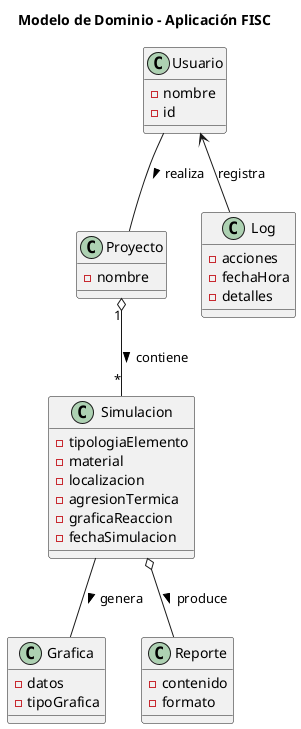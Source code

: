 @startuml
title Modelo de Dominio - Aplicación FISC

class Usuario {
    - nombre
    - id
}

class Proyecto {
    - nombre
}

class Simulacion {
    - tipologiaElemento
    - material
    - localizacion
    - agresionTermica
    - graficaReaccion
    - fechaSimulacion
}

class Grafica {
    - datos
    - tipoGrafica
}

class Log {
    - acciones
    - fechaHora
    - detalles
}

class Reporte {
    - contenido
    - formato
}

Usuario -- Proyecto : "realiza >"
Proyecto "1" o-- "*" Simulacion : "contiene >"
Simulacion -- Grafica : "genera >"
Simulacion o-- Reporte : "produce >"
Usuario <-- Log : "registra"

@enduml